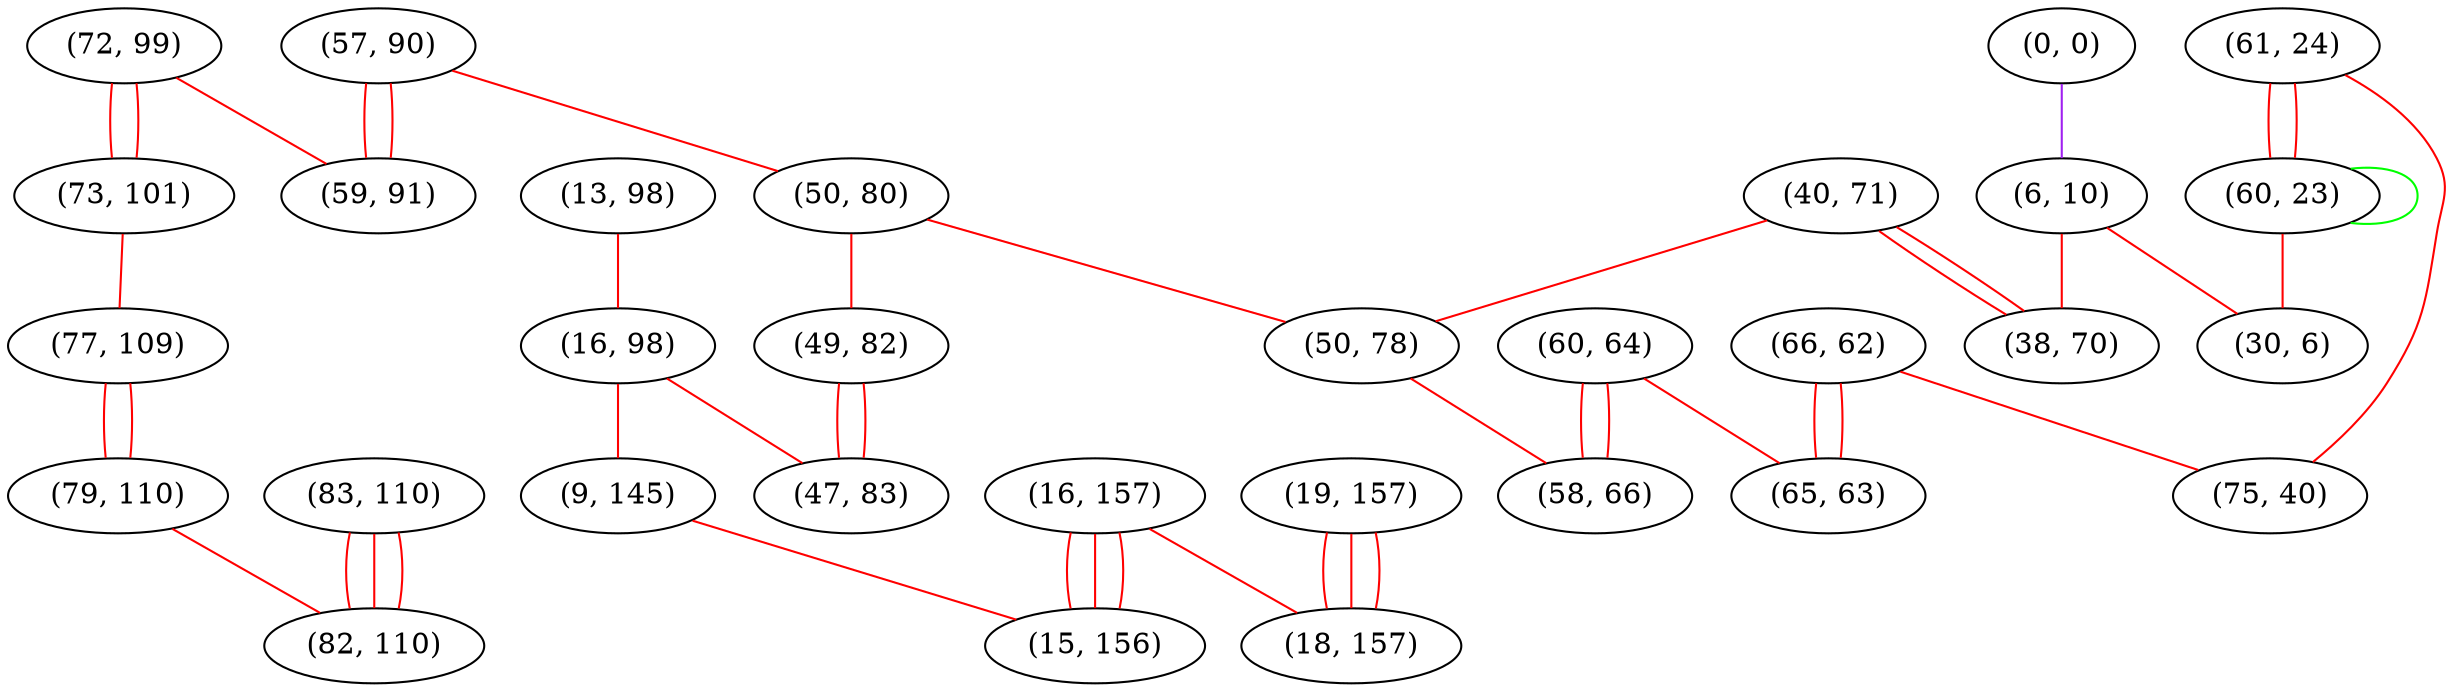 graph "" {
"(72, 99)";
"(57, 90)";
"(50, 80)";
"(0, 0)";
"(61, 24)";
"(73, 101)";
"(13, 98)";
"(77, 109)";
"(19, 157)";
"(6, 10)";
"(16, 157)";
"(16, 98)";
"(9, 145)";
"(40, 71)";
"(79, 110)";
"(49, 82)";
"(66, 62)";
"(59, 91)";
"(75, 40)";
"(60, 23)";
"(50, 78)";
"(83, 110)";
"(60, 64)";
"(30, 6)";
"(38, 70)";
"(58, 66)";
"(15, 156)";
"(18, 157)";
"(47, 83)";
"(82, 110)";
"(65, 63)";
"(72, 99)" -- "(73, 101)"  [color=red, key=0, weight=1];
"(72, 99)" -- "(73, 101)"  [color=red, key=1, weight=1];
"(72, 99)" -- "(59, 91)"  [color=red, key=0, weight=1];
"(57, 90)" -- "(50, 80)"  [color=red, key=0, weight=1];
"(57, 90)" -- "(59, 91)"  [color=red, key=0, weight=1];
"(57, 90)" -- "(59, 91)"  [color=red, key=1, weight=1];
"(50, 80)" -- "(49, 82)"  [color=red, key=0, weight=1];
"(50, 80)" -- "(50, 78)"  [color=red, key=0, weight=1];
"(0, 0)" -- "(6, 10)"  [color=purple, key=0, weight=4];
"(61, 24)" -- "(75, 40)"  [color=red, key=0, weight=1];
"(61, 24)" -- "(60, 23)"  [color=red, key=0, weight=1];
"(61, 24)" -- "(60, 23)"  [color=red, key=1, weight=1];
"(73, 101)" -- "(77, 109)"  [color=red, key=0, weight=1];
"(13, 98)" -- "(16, 98)"  [color=red, key=0, weight=1];
"(77, 109)" -- "(79, 110)"  [color=red, key=0, weight=1];
"(77, 109)" -- "(79, 110)"  [color=red, key=1, weight=1];
"(19, 157)" -- "(18, 157)"  [color=red, key=0, weight=1];
"(19, 157)" -- "(18, 157)"  [color=red, key=1, weight=1];
"(19, 157)" -- "(18, 157)"  [color=red, key=2, weight=1];
"(6, 10)" -- "(30, 6)"  [color=red, key=0, weight=1];
"(6, 10)" -- "(38, 70)"  [color=red, key=0, weight=1];
"(16, 157)" -- "(15, 156)"  [color=red, key=0, weight=1];
"(16, 157)" -- "(15, 156)"  [color=red, key=1, weight=1];
"(16, 157)" -- "(15, 156)"  [color=red, key=2, weight=1];
"(16, 157)" -- "(18, 157)"  [color=red, key=0, weight=1];
"(16, 98)" -- "(47, 83)"  [color=red, key=0, weight=1];
"(16, 98)" -- "(9, 145)"  [color=red, key=0, weight=1];
"(9, 145)" -- "(15, 156)"  [color=red, key=0, weight=1];
"(40, 71)" -- "(50, 78)"  [color=red, key=0, weight=1];
"(40, 71)" -- "(38, 70)"  [color=red, key=0, weight=1];
"(40, 71)" -- "(38, 70)"  [color=red, key=1, weight=1];
"(79, 110)" -- "(82, 110)"  [color=red, key=0, weight=1];
"(49, 82)" -- "(47, 83)"  [color=red, key=0, weight=1];
"(49, 82)" -- "(47, 83)"  [color=red, key=1, weight=1];
"(66, 62)" -- "(75, 40)"  [color=red, key=0, weight=1];
"(66, 62)" -- "(65, 63)"  [color=red, key=0, weight=1];
"(66, 62)" -- "(65, 63)"  [color=red, key=1, weight=1];
"(60, 23)" -- "(60, 23)"  [color=green, key=0, weight=2];
"(60, 23)" -- "(30, 6)"  [color=red, key=0, weight=1];
"(50, 78)" -- "(58, 66)"  [color=red, key=0, weight=1];
"(83, 110)" -- "(82, 110)"  [color=red, key=0, weight=1];
"(83, 110)" -- "(82, 110)"  [color=red, key=1, weight=1];
"(83, 110)" -- "(82, 110)"  [color=red, key=2, weight=1];
"(60, 64)" -- "(65, 63)"  [color=red, key=0, weight=1];
"(60, 64)" -- "(58, 66)"  [color=red, key=0, weight=1];
"(60, 64)" -- "(58, 66)"  [color=red, key=1, weight=1];
}
